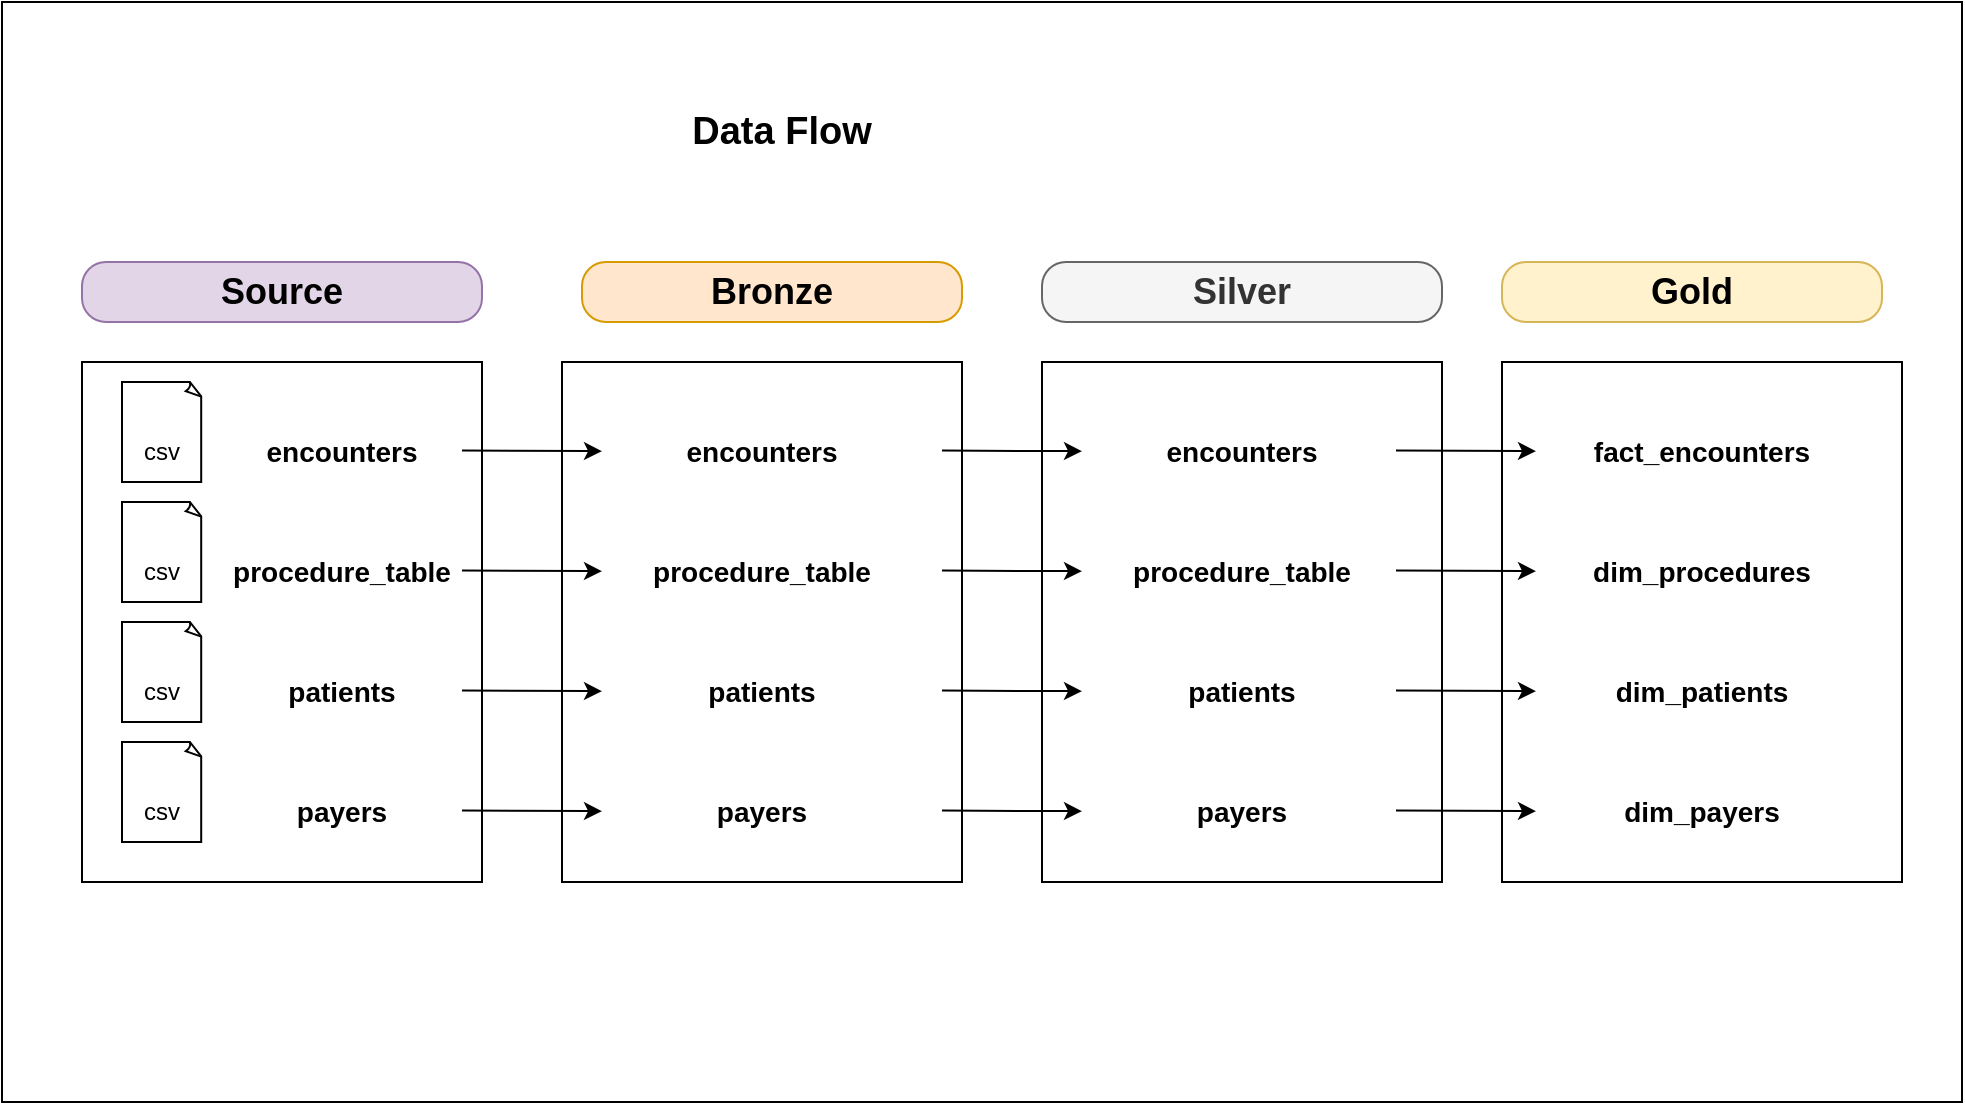 <mxfile version="27.0.9">
  <diagram name="Сторінка-1" id="2KrscjZvGfGf7dFvMMu-">
    <mxGraphModel dx="1028" dy="595" grid="1" gridSize="10" guides="1" tooltips="1" connect="1" arrows="1" fold="1" page="1" pageScale="1" pageWidth="827" pageHeight="1169" math="0" shadow="0">
      <root>
        <mxCell id="0" />
        <mxCell id="1" parent="0" />
        <mxCell id="lbXGy-CBBLem_o1jgjsc-1" value="" style="rounded=0;whiteSpace=wrap;html=1;" vertex="1" parent="1">
          <mxGeometry x="130" y="50" width="980" height="550" as="geometry" />
        </mxCell>
        <mxCell id="cBfiYQpe3X7bh-aue6U3-1" value="&lt;font style=&quot;font-size: 19px;&quot;&gt;&lt;b&gt;Data Flow&lt;/b&gt;&lt;/font&gt;" style="text;html=1;align=center;verticalAlign=middle;whiteSpace=wrap;rounded=0;" parent="1" vertex="1">
          <mxGeometry x="450" y="100" width="140" height="30" as="geometry" />
        </mxCell>
        <mxCell id="cBfiYQpe3X7bh-aue6U3-2" value="&lt;b&gt;&lt;font style=&quot;font-size: 18px;&quot;&gt;Source&lt;/font&gt;&lt;/b&gt;" style="text;html=1;align=center;verticalAlign=middle;whiteSpace=wrap;rounded=1;fillColor=#e1d5e7;strokeColor=#9673a6;gradientColor=none;arcSize=40;" parent="1" vertex="1">
          <mxGeometry x="170" y="180" width="200" height="30" as="geometry" />
        </mxCell>
        <mxCell id="cBfiYQpe3X7bh-aue6U3-3" value="&lt;b&gt;&lt;font style=&quot;font-size: 18px;&quot;&gt;Bronze&lt;/font&gt;&lt;/b&gt;" style="text;html=1;align=center;verticalAlign=middle;whiteSpace=wrap;rounded=1;fillColor=#ffe6cc;strokeColor=#d79b00;arcSize=40;" parent="1" vertex="1">
          <mxGeometry x="420" y="180" width="190" height="30" as="geometry" />
        </mxCell>
        <mxCell id="cBfiYQpe3X7bh-aue6U3-4" value="&lt;b&gt;&lt;font style=&quot;font-size: 18px;&quot;&gt;Silver&lt;/font&gt;&lt;/b&gt;" style="text;html=1;align=center;verticalAlign=middle;whiteSpace=wrap;rounded=1;fillColor=#f5f5f5;strokeColor=#666666;arcSize=40;fontColor=#333333;" parent="1" vertex="1">
          <mxGeometry x="650" y="180" width="200" height="30" as="geometry" />
        </mxCell>
        <mxCell id="cBfiYQpe3X7bh-aue6U3-5" value="&lt;b&gt;&lt;font style=&quot;font-size: 18px;&quot;&gt;Gold&lt;/font&gt;&lt;/b&gt;" style="text;html=1;align=center;verticalAlign=middle;whiteSpace=wrap;rounded=1;fillColor=#fff2cc;strokeColor=#d6b656;arcSize=40;" parent="1" vertex="1">
          <mxGeometry x="880" y="180" width="190" height="30" as="geometry" />
        </mxCell>
        <mxCell id="cBfiYQpe3X7bh-aue6U3-6" value="" style="rounded=0;whiteSpace=wrap;html=1;" parent="1" vertex="1">
          <mxGeometry x="170" y="230" width="200" height="260" as="geometry" />
        </mxCell>
        <mxCell id="cBfiYQpe3X7bh-aue6U3-9" value="" style="whiteSpace=wrap;html=1;shape=mxgraph.basic.document" parent="1" vertex="1">
          <mxGeometry x="190" y="240" width="40" height="50" as="geometry" />
        </mxCell>
        <mxCell id="cBfiYQpe3X7bh-aue6U3-10" value="csv" style="text;html=1;align=center;verticalAlign=middle;whiteSpace=wrap;rounded=0;" parent="1" vertex="1">
          <mxGeometry x="180" y="260" width="60" height="30" as="geometry" />
        </mxCell>
        <mxCell id="cBfiYQpe3X7bh-aue6U3-11" value="&lt;b style=&quot;font-size: 14px;&quot;&gt;encounters&lt;/b&gt;" style="text;html=1;align=center;verticalAlign=middle;whiteSpace=wrap;rounded=0;" parent="1" vertex="1">
          <mxGeometry x="230" y="260" width="140" height="30" as="geometry" />
        </mxCell>
        <mxCell id="cBfiYQpe3X7bh-aue6U3-12" value="" style="whiteSpace=wrap;html=1;shape=mxgraph.basic.document" parent="1" vertex="1">
          <mxGeometry x="190" y="300" width="40" height="50" as="geometry" />
        </mxCell>
        <mxCell id="cBfiYQpe3X7bh-aue6U3-13" value="csv" style="text;html=1;align=center;verticalAlign=middle;whiteSpace=wrap;rounded=0;" parent="1" vertex="1">
          <mxGeometry x="180" y="320" width="60" height="30" as="geometry" />
        </mxCell>
        <mxCell id="cBfiYQpe3X7bh-aue6U3-14" value="&lt;b style=&quot;font-size: 14px;&quot;&gt;procedure_table&lt;/b&gt;" style="text;html=1;align=center;verticalAlign=middle;whiteSpace=wrap;rounded=0;" parent="1" vertex="1">
          <mxGeometry x="230" y="320" width="140" height="30" as="geometry" />
        </mxCell>
        <mxCell id="cBfiYQpe3X7bh-aue6U3-15" value="" style="whiteSpace=wrap;html=1;shape=mxgraph.basic.document" parent="1" vertex="1">
          <mxGeometry x="190" y="360" width="40" height="50" as="geometry" />
        </mxCell>
        <mxCell id="cBfiYQpe3X7bh-aue6U3-16" value="csv" style="text;html=1;align=center;verticalAlign=middle;whiteSpace=wrap;rounded=0;" parent="1" vertex="1">
          <mxGeometry x="180" y="380" width="60" height="30" as="geometry" />
        </mxCell>
        <mxCell id="cBfiYQpe3X7bh-aue6U3-17" value="&lt;span style=&quot;font-size: 14px;&quot;&gt;&lt;b&gt;patients&lt;/b&gt;&lt;/span&gt;" style="text;html=1;align=center;verticalAlign=middle;whiteSpace=wrap;rounded=0;" parent="1" vertex="1">
          <mxGeometry x="230" y="380" width="140" height="30" as="geometry" />
        </mxCell>
        <mxCell id="cBfiYQpe3X7bh-aue6U3-18" value="" style="whiteSpace=wrap;html=1;shape=mxgraph.basic.document" parent="1" vertex="1">
          <mxGeometry x="190" y="420" width="40" height="50" as="geometry" />
        </mxCell>
        <mxCell id="cBfiYQpe3X7bh-aue6U3-19" value="csv" style="text;html=1;align=center;verticalAlign=middle;whiteSpace=wrap;rounded=0;" parent="1" vertex="1">
          <mxGeometry x="180" y="440" width="60" height="30" as="geometry" />
        </mxCell>
        <mxCell id="cBfiYQpe3X7bh-aue6U3-20" value="&lt;span style=&quot;font-size: 14px;&quot;&gt;&lt;b&gt;payers&lt;/b&gt;&lt;/span&gt;" style="text;html=1;align=center;verticalAlign=middle;whiteSpace=wrap;rounded=0;" parent="1" vertex="1">
          <mxGeometry x="230" y="440" width="140" height="30" as="geometry" />
        </mxCell>
        <mxCell id="cBfiYQpe3X7bh-aue6U3-21" value="" style="rounded=0;whiteSpace=wrap;html=1;" parent="1" vertex="1">
          <mxGeometry x="410" y="230" width="200" height="260" as="geometry" />
        </mxCell>
        <mxCell id="cBfiYQpe3X7bh-aue6U3-26" value="&lt;b style=&quot;font-size: 14px;&quot;&gt;encounters&lt;/b&gt;" style="text;html=1;align=center;verticalAlign=middle;whiteSpace=wrap;rounded=0;" parent="1" vertex="1">
          <mxGeometry x="440" y="260" width="140" height="30" as="geometry" />
        </mxCell>
        <mxCell id="cBfiYQpe3X7bh-aue6U3-27" value="&lt;b style=&quot;font-size: 14px;&quot;&gt;procedure_table&lt;/b&gt;" style="text;html=1;align=center;verticalAlign=middle;whiteSpace=wrap;rounded=0;" parent="1" vertex="1">
          <mxGeometry x="440" y="320" width="140" height="30" as="geometry" />
        </mxCell>
        <mxCell id="cBfiYQpe3X7bh-aue6U3-28" value="&lt;span style=&quot;font-size: 14px;&quot;&gt;&lt;b&gt;patients&lt;/b&gt;&lt;/span&gt;" style="text;html=1;align=center;verticalAlign=middle;whiteSpace=wrap;rounded=0;" parent="1" vertex="1">
          <mxGeometry x="440" y="380" width="140" height="30" as="geometry" />
        </mxCell>
        <mxCell id="cBfiYQpe3X7bh-aue6U3-29" value="&lt;span style=&quot;font-size: 14px;&quot;&gt;&lt;b&gt;payers&lt;/b&gt;&lt;/span&gt;" style="text;html=1;align=center;verticalAlign=middle;whiteSpace=wrap;rounded=0;" parent="1" vertex="1">
          <mxGeometry x="440" y="440" width="140" height="30" as="geometry" />
        </mxCell>
        <mxCell id="cBfiYQpe3X7bh-aue6U3-30" value="" style="rounded=0;whiteSpace=wrap;html=1;" parent="1" vertex="1">
          <mxGeometry x="650" y="230" width="200" height="260" as="geometry" />
        </mxCell>
        <mxCell id="cBfiYQpe3X7bh-aue6U3-32" value="&lt;b style=&quot;font-size: 14px;&quot;&gt;encounters&lt;/b&gt;" style="text;html=1;align=center;verticalAlign=middle;whiteSpace=wrap;rounded=0;" parent="1" vertex="1">
          <mxGeometry x="680" y="260" width="140" height="30" as="geometry" />
        </mxCell>
        <mxCell id="cBfiYQpe3X7bh-aue6U3-33" value="&lt;b style=&quot;font-size: 14px;&quot;&gt;procedure_table&lt;/b&gt;" style="text;html=1;align=center;verticalAlign=middle;whiteSpace=wrap;rounded=0;" parent="1" vertex="1">
          <mxGeometry x="680" y="320" width="140" height="30" as="geometry" />
        </mxCell>
        <mxCell id="cBfiYQpe3X7bh-aue6U3-34" value="&lt;span style=&quot;font-size: 14px;&quot;&gt;&lt;b&gt;patients&lt;/b&gt;&lt;/span&gt;" style="text;html=1;align=center;verticalAlign=middle;whiteSpace=wrap;rounded=0;" parent="1" vertex="1">
          <mxGeometry x="680" y="380" width="140" height="30" as="geometry" />
        </mxCell>
        <mxCell id="cBfiYQpe3X7bh-aue6U3-35" value="&lt;span style=&quot;font-size: 14px;&quot;&gt;&lt;b&gt;payers&lt;/b&gt;&lt;/span&gt;" style="text;html=1;align=center;verticalAlign=middle;whiteSpace=wrap;rounded=0;" parent="1" vertex="1">
          <mxGeometry x="680" y="440" width="140" height="30" as="geometry" />
        </mxCell>
        <mxCell id="cBfiYQpe3X7bh-aue6U3-36" value="" style="rounded=0;whiteSpace=wrap;html=1;" parent="1" vertex="1">
          <mxGeometry x="880" y="230" width="200" height="260" as="geometry" />
        </mxCell>
        <mxCell id="cBfiYQpe3X7bh-aue6U3-37" value="&lt;b style=&quot;font-size: 14px;&quot;&gt;fact_encounters&lt;/b&gt;" style="text;html=1;align=center;verticalAlign=middle;whiteSpace=wrap;rounded=0;" parent="1" vertex="1">
          <mxGeometry x="910" y="260" width="140" height="30" as="geometry" />
        </mxCell>
        <mxCell id="cBfiYQpe3X7bh-aue6U3-38" value="&lt;span style=&quot;font-size: 14px;&quot;&gt;&lt;b&gt;dim_procedures&lt;/b&gt;&lt;/span&gt;" style="text;html=1;align=center;verticalAlign=middle;whiteSpace=wrap;rounded=0;" parent="1" vertex="1">
          <mxGeometry x="910" y="320" width="140" height="30" as="geometry" />
        </mxCell>
        <mxCell id="cBfiYQpe3X7bh-aue6U3-39" value="&lt;span style=&quot;font-size: 14px;&quot;&gt;&lt;b&gt;dim_patients&lt;/b&gt;&lt;/span&gt;" style="text;html=1;align=center;verticalAlign=middle;whiteSpace=wrap;rounded=0;" parent="1" vertex="1">
          <mxGeometry x="910" y="380" width="140" height="30" as="geometry" />
        </mxCell>
        <mxCell id="cBfiYQpe3X7bh-aue6U3-40" value="&lt;span style=&quot;font-size: 14px;&quot;&gt;&lt;b&gt;dim_payers&lt;/b&gt;&lt;/span&gt;" style="text;html=1;align=center;verticalAlign=middle;whiteSpace=wrap;rounded=0;" parent="1" vertex="1">
          <mxGeometry x="910" y="440" width="140" height="30" as="geometry" />
        </mxCell>
        <mxCell id="cBfiYQpe3X7bh-aue6U3-42" value="" style="endArrow=classic;html=1;rounded=0;" parent="1" edge="1">
          <mxGeometry width="50" height="50" relative="1" as="geometry">
            <mxPoint x="360" y="274.29" as="sourcePoint" />
            <mxPoint x="430" y="274.58" as="targetPoint" />
          </mxGeometry>
        </mxCell>
        <mxCell id="cBfiYQpe3X7bh-aue6U3-43" value="" style="endArrow=classic;html=1;rounded=0;" parent="1" edge="1">
          <mxGeometry width="50" height="50" relative="1" as="geometry">
            <mxPoint x="360" y="334.29" as="sourcePoint" />
            <mxPoint x="430" y="334.58" as="targetPoint" />
          </mxGeometry>
        </mxCell>
        <mxCell id="cBfiYQpe3X7bh-aue6U3-44" value="" style="endArrow=classic;html=1;rounded=0;" parent="1" edge="1">
          <mxGeometry width="50" height="50" relative="1" as="geometry">
            <mxPoint x="360" y="394.29" as="sourcePoint" />
            <mxPoint x="430" y="394.58" as="targetPoint" />
          </mxGeometry>
        </mxCell>
        <mxCell id="cBfiYQpe3X7bh-aue6U3-48" value="" style="endArrow=classic;html=1;rounded=0;" parent="1" edge="1">
          <mxGeometry width="50" height="50" relative="1" as="geometry">
            <mxPoint x="360" y="454.29" as="sourcePoint" />
            <mxPoint x="430" y="454.58" as="targetPoint" />
          </mxGeometry>
        </mxCell>
        <mxCell id="cBfiYQpe3X7bh-aue6U3-50" value="" style="endArrow=classic;html=1;rounded=0;" parent="1" edge="1">
          <mxGeometry width="50" height="50" relative="1" as="geometry">
            <mxPoint x="600" y="274.29" as="sourcePoint" />
            <mxPoint x="670" y="274.58" as="targetPoint" />
          </mxGeometry>
        </mxCell>
        <mxCell id="cBfiYQpe3X7bh-aue6U3-51" value="" style="endArrow=classic;html=1;rounded=0;" parent="1" edge="1">
          <mxGeometry width="50" height="50" relative="1" as="geometry">
            <mxPoint x="600" y="334.29" as="sourcePoint" />
            <mxPoint x="670" y="334.58" as="targetPoint" />
          </mxGeometry>
        </mxCell>
        <mxCell id="cBfiYQpe3X7bh-aue6U3-52" value="" style="endArrow=classic;html=1;rounded=0;" parent="1" edge="1">
          <mxGeometry width="50" height="50" relative="1" as="geometry">
            <mxPoint x="600" y="394.29" as="sourcePoint" />
            <mxPoint x="670" y="394.58" as="targetPoint" />
          </mxGeometry>
        </mxCell>
        <mxCell id="cBfiYQpe3X7bh-aue6U3-53" value="" style="endArrow=classic;html=1;rounded=0;" parent="1" edge="1">
          <mxGeometry width="50" height="50" relative="1" as="geometry">
            <mxPoint x="600" y="454.29" as="sourcePoint" />
            <mxPoint x="670" y="454.58" as="targetPoint" />
          </mxGeometry>
        </mxCell>
        <mxCell id="cBfiYQpe3X7bh-aue6U3-54" value="" style="endArrow=classic;html=1;rounded=0;" parent="1" edge="1">
          <mxGeometry width="50" height="50" relative="1" as="geometry">
            <mxPoint x="827" y="274.29" as="sourcePoint" />
            <mxPoint x="897" y="274.58" as="targetPoint" />
          </mxGeometry>
        </mxCell>
        <mxCell id="cBfiYQpe3X7bh-aue6U3-55" value="" style="endArrow=classic;html=1;rounded=0;" parent="1" edge="1">
          <mxGeometry width="50" height="50" relative="1" as="geometry">
            <mxPoint x="827" y="334.29" as="sourcePoint" />
            <mxPoint x="897" y="334.58" as="targetPoint" />
          </mxGeometry>
        </mxCell>
        <mxCell id="cBfiYQpe3X7bh-aue6U3-56" value="" style="endArrow=classic;html=1;rounded=0;" parent="1" edge="1">
          <mxGeometry width="50" height="50" relative="1" as="geometry">
            <mxPoint x="827" y="394.29" as="sourcePoint" />
            <mxPoint x="897" y="394.58" as="targetPoint" />
          </mxGeometry>
        </mxCell>
        <mxCell id="cBfiYQpe3X7bh-aue6U3-57" value="" style="endArrow=classic;html=1;rounded=0;" parent="1" edge="1">
          <mxGeometry width="50" height="50" relative="1" as="geometry">
            <mxPoint x="827" y="454.29" as="sourcePoint" />
            <mxPoint x="897" y="454.58" as="targetPoint" />
          </mxGeometry>
        </mxCell>
      </root>
    </mxGraphModel>
  </diagram>
</mxfile>
